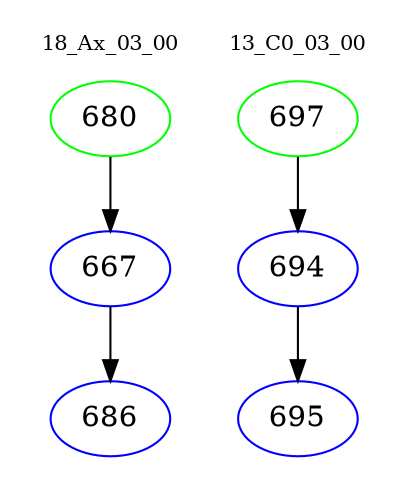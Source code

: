 digraph{
subgraph cluster_0 {
color = white
label = "18_Ax_03_00";
fontsize=10;
T0_680 [label="680", color="green"]
T0_680 -> T0_667 [color="black"]
T0_667 [label="667", color="blue"]
T0_667 -> T0_686 [color="black"]
T0_686 [label="686", color="blue"]
}
subgraph cluster_1 {
color = white
label = "13_C0_03_00";
fontsize=10;
T1_697 [label="697", color="green"]
T1_697 -> T1_694 [color="black"]
T1_694 [label="694", color="blue"]
T1_694 -> T1_695 [color="black"]
T1_695 [label="695", color="blue"]
}
}
